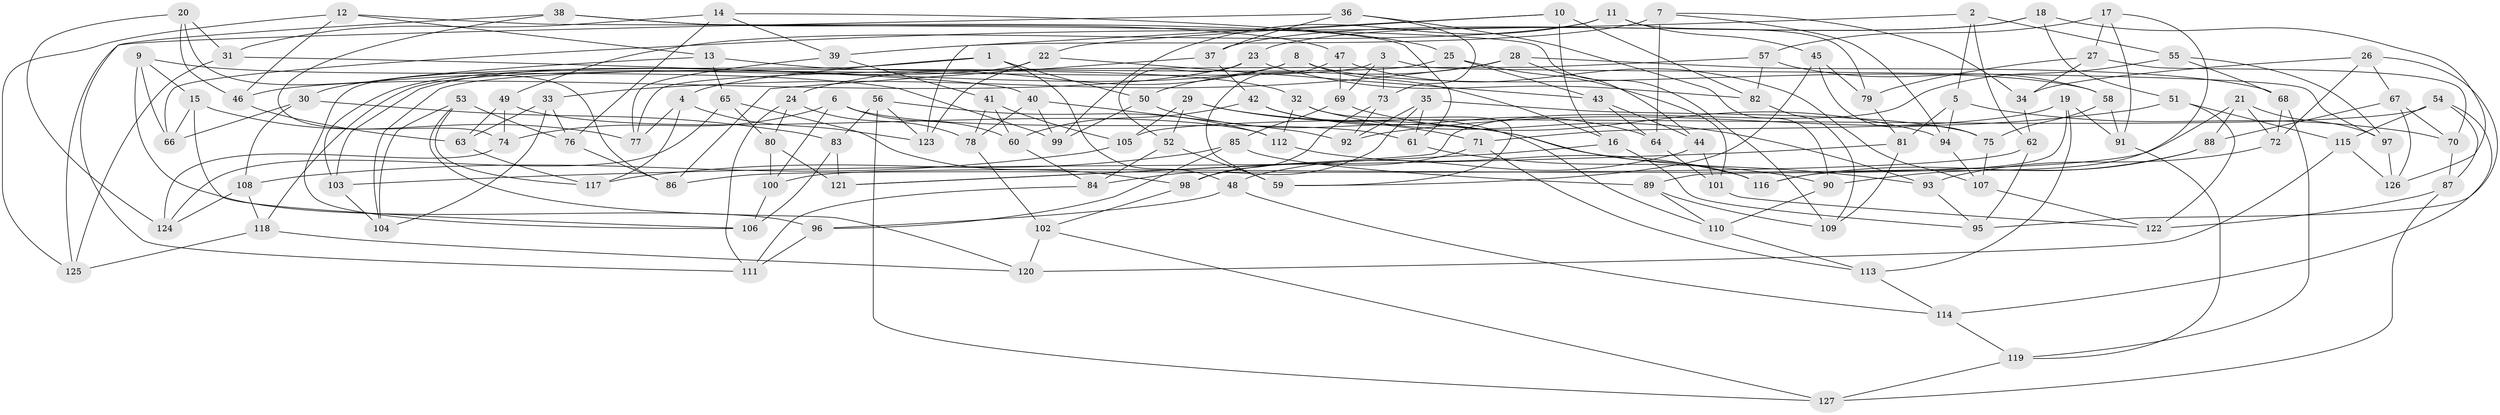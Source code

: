 // Generated by graph-tools (version 1.1) at 2025/03/03/09/25 03:03:08]
// undirected, 127 vertices, 254 edges
graph export_dot {
graph [start="1"]
  node [color=gray90,style=filled];
  1;
  2;
  3;
  4;
  5;
  6;
  7;
  8;
  9;
  10;
  11;
  12;
  13;
  14;
  15;
  16;
  17;
  18;
  19;
  20;
  21;
  22;
  23;
  24;
  25;
  26;
  27;
  28;
  29;
  30;
  31;
  32;
  33;
  34;
  35;
  36;
  37;
  38;
  39;
  40;
  41;
  42;
  43;
  44;
  45;
  46;
  47;
  48;
  49;
  50;
  51;
  52;
  53;
  54;
  55;
  56;
  57;
  58;
  59;
  60;
  61;
  62;
  63;
  64;
  65;
  66;
  67;
  68;
  69;
  70;
  71;
  72;
  73;
  74;
  75;
  76;
  77;
  78;
  79;
  80;
  81;
  82;
  83;
  84;
  85;
  86;
  87;
  88;
  89;
  90;
  91;
  92;
  93;
  94;
  95;
  96;
  97;
  98;
  99;
  100;
  101;
  102;
  103;
  104;
  105;
  106;
  107;
  108;
  109;
  110;
  111;
  112;
  113;
  114;
  115;
  116;
  117;
  118;
  119;
  120;
  121;
  122;
  123;
  124;
  125;
  126;
  127;
  1 -- 50;
  1 -- 48;
  1 -- 4;
  1 -- 106;
  2 -- 62;
  2 -- 66;
  2 -- 55;
  2 -- 5;
  3 -- 97;
  3 -- 118;
  3 -- 73;
  3 -- 69;
  4 -- 77;
  4 -- 123;
  4 -- 117;
  5 -- 94;
  5 -- 81;
  5 -- 70;
  6 -- 100;
  6 -- 60;
  6 -- 61;
  6 -- 74;
  7 -- 39;
  7 -- 34;
  7 -- 94;
  7 -- 64;
  8 -- 24;
  8 -- 58;
  8 -- 103;
  8 -- 16;
  9 -- 96;
  9 -- 99;
  9 -- 15;
  9 -- 66;
  10 -- 82;
  10 -- 22;
  10 -- 16;
  10 -- 123;
  11 -- 49;
  11 -- 79;
  11 -- 45;
  11 -- 99;
  12 -- 13;
  12 -- 125;
  12 -- 109;
  12 -- 46;
  13 -- 32;
  13 -- 65;
  13 -- 30;
  14 -- 25;
  14 -- 76;
  14 -- 39;
  14 -- 31;
  15 -- 66;
  15 -- 77;
  15 -- 106;
  16 -- 95;
  16 -- 121;
  17 -- 116;
  17 -- 91;
  17 -- 57;
  17 -- 27;
  18 -- 23;
  18 -- 51;
  18 -- 126;
  18 -- 37;
  19 -- 91;
  19 -- 113;
  19 -- 71;
  19 -- 89;
  20 -- 31;
  20 -- 124;
  20 -- 86;
  20 -- 46;
  21 -- 88;
  21 -- 72;
  21 -- 97;
  21 -- 100;
  22 -- 123;
  22 -- 43;
  22 -- 103;
  23 -- 46;
  23 -- 52;
  23 -- 82;
  24 -- 80;
  24 -- 78;
  24 -- 111;
  25 -- 104;
  25 -- 43;
  25 -- 101;
  26 -- 67;
  26 -- 95;
  26 -- 34;
  26 -- 72;
  27 -- 34;
  27 -- 70;
  27 -- 79;
  28 -- 44;
  28 -- 50;
  28 -- 68;
  28 -- 33;
  29 -- 116;
  29 -- 52;
  29 -- 105;
  29 -- 71;
  30 -- 66;
  30 -- 108;
  30 -- 83;
  31 -- 40;
  31 -- 125;
  32 -- 112;
  32 -- 93;
  32 -- 59;
  33 -- 63;
  33 -- 104;
  33 -- 76;
  34 -- 62;
  35 -- 92;
  35 -- 84;
  35 -- 61;
  35 -- 75;
  36 -- 90;
  36 -- 125;
  36 -- 73;
  36 -- 37;
  37 -- 86;
  37 -- 42;
  38 -- 111;
  38 -- 74;
  38 -- 47;
  38 -- 61;
  39 -- 41;
  39 -- 77;
  40 -- 92;
  40 -- 99;
  40 -- 78;
  41 -- 105;
  41 -- 60;
  41 -- 78;
  42 -- 64;
  42 -- 110;
  42 -- 60;
  43 -- 64;
  43 -- 44;
  44 -- 48;
  44 -- 101;
  45 -- 59;
  45 -- 79;
  45 -- 75;
  46 -- 63;
  47 -- 59;
  47 -- 107;
  47 -- 69;
  48 -- 96;
  48 -- 114;
  49 -- 112;
  49 -- 74;
  49 -- 63;
  50 -- 99;
  50 -- 93;
  51 -- 122;
  51 -- 115;
  51 -- 92;
  52 -- 84;
  52 -- 59;
  53 -- 76;
  53 -- 117;
  53 -- 120;
  53 -- 104;
  54 -- 115;
  54 -- 87;
  54 -- 114;
  54 -- 105;
  55 -- 121;
  55 -- 68;
  55 -- 97;
  56 -- 127;
  56 -- 112;
  56 -- 123;
  56 -- 83;
  57 -- 77;
  57 -- 58;
  57 -- 82;
  58 -- 91;
  58 -- 75;
  60 -- 84;
  61 -- 90;
  62 -- 86;
  62 -- 95;
  63 -- 117;
  64 -- 101;
  65 -- 98;
  65 -- 124;
  65 -- 80;
  67 -- 70;
  67 -- 126;
  67 -- 88;
  68 -- 72;
  68 -- 119;
  69 -- 85;
  69 -- 94;
  70 -- 87;
  71 -- 113;
  71 -- 98;
  72 -- 93;
  73 -- 98;
  73 -- 92;
  74 -- 124;
  75 -- 107;
  76 -- 86;
  78 -- 102;
  79 -- 81;
  80 -- 100;
  80 -- 121;
  81 -- 103;
  81 -- 109;
  82 -- 109;
  83 -- 121;
  83 -- 106;
  84 -- 111;
  85 -- 89;
  85 -- 117;
  85 -- 96;
  87 -- 127;
  87 -- 122;
  88 -- 90;
  88 -- 116;
  89 -- 110;
  89 -- 109;
  90 -- 110;
  91 -- 119;
  93 -- 95;
  94 -- 107;
  96 -- 111;
  97 -- 126;
  98 -- 102;
  100 -- 106;
  101 -- 122;
  102 -- 120;
  102 -- 127;
  103 -- 104;
  105 -- 108;
  107 -- 122;
  108 -- 124;
  108 -- 118;
  110 -- 113;
  112 -- 116;
  113 -- 114;
  114 -- 119;
  115 -- 126;
  115 -- 120;
  118 -- 120;
  118 -- 125;
  119 -- 127;
}
